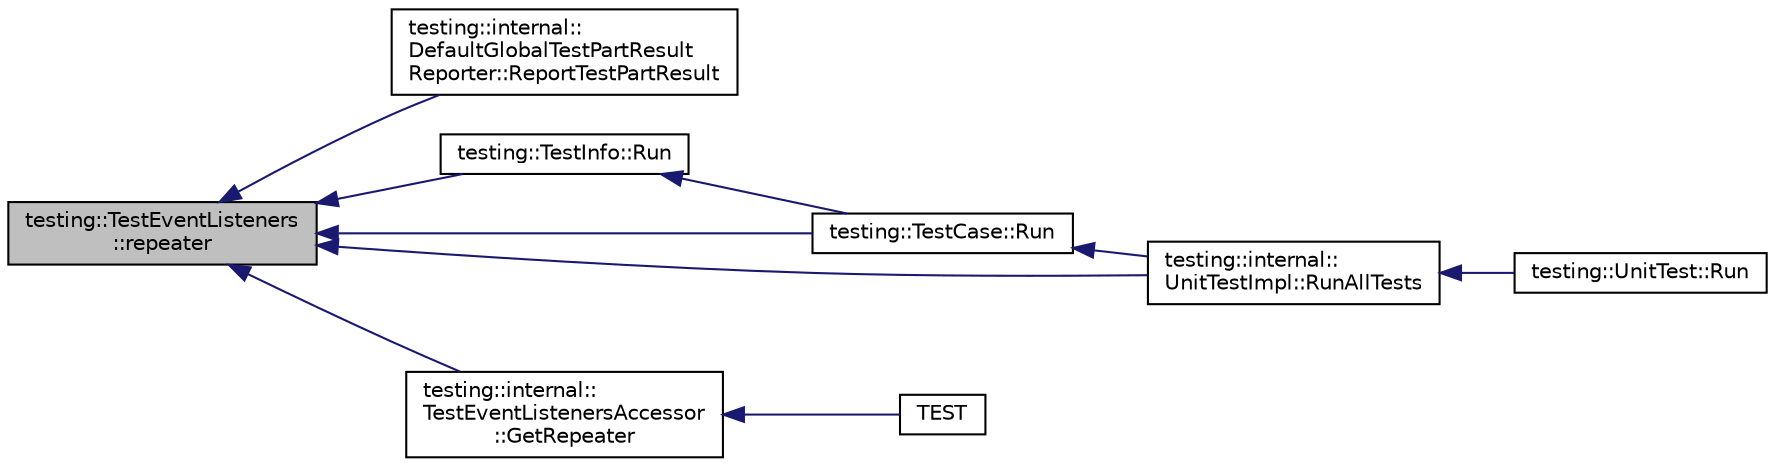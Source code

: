 digraph "testing::TestEventListeners::repeater"
{
  edge [fontname="Helvetica",fontsize="10",labelfontname="Helvetica",labelfontsize="10"];
  node [fontname="Helvetica",fontsize="10",shape=record];
  rankdir="LR";
  Node65 [label="testing::TestEventListeners\l::repeater",height=0.2,width=0.4,color="black", fillcolor="grey75", style="filled", fontcolor="black"];
  Node65 -> Node66 [dir="back",color="midnightblue",fontsize="10",style="solid",fontname="Helvetica"];
  Node66 [label="testing::internal::\lDefaultGlobalTestPartResult\lReporter::ReportTestPartResult",height=0.2,width=0.4,color="black", fillcolor="white", style="filled",URL="$d5/d5b/classtesting_1_1internal_1_1_default_global_test_part_result_reporter.html#a6081576a23b964cfecab1e424d8044fc"];
  Node65 -> Node67 [dir="back",color="midnightblue",fontsize="10",style="solid",fontname="Helvetica"];
  Node67 [label="testing::TestInfo::Run",height=0.2,width=0.4,color="black", fillcolor="white", style="filled",URL="$d1/d79/classtesting_1_1_test_info.html#ade784915e9be3a01e3a6ef509b77d6c9"];
  Node67 -> Node68 [dir="back",color="midnightblue",fontsize="10",style="solid",fontname="Helvetica"];
  Node68 [label="testing::TestCase::Run",height=0.2,width=0.4,color="black", fillcolor="white", style="filled",URL="$d0/dfa/classtesting_1_1_test_case.html#a6f5b3724cd5a8e446cd48a6150d08cde"];
  Node68 -> Node69 [dir="back",color="midnightblue",fontsize="10",style="solid",fontname="Helvetica"];
  Node69 [label="testing::internal::\lUnitTestImpl::RunAllTests",height=0.2,width=0.4,color="black", fillcolor="white", style="filled",URL="$d7/dda/classtesting_1_1internal_1_1_unit_test_impl.html#a1fb6be9971f4768c4136a05aa9e7e375"];
  Node69 -> Node70 [dir="back",color="midnightblue",fontsize="10",style="solid",fontname="Helvetica"];
  Node70 [label="testing::UnitTest::Run",height=0.2,width=0.4,color="black", fillcolor="white", style="filled",URL="$d7/d47/classtesting_1_1_unit_test.html#a2febc800536b44500565f4c423f359d3"];
  Node65 -> Node68 [dir="back",color="midnightblue",fontsize="10",style="solid",fontname="Helvetica"];
  Node65 -> Node69 [dir="back",color="midnightblue",fontsize="10",style="solid",fontname="Helvetica"];
  Node65 -> Node71 [dir="back",color="midnightblue",fontsize="10",style="solid",fontname="Helvetica"];
  Node71 [label="testing::internal::\lTestEventListenersAccessor\l::GetRepeater",height=0.2,width=0.4,color="black", fillcolor="white", style="filled",URL="$d6/d5c/classtesting_1_1internal_1_1_test_event_listeners_accessor.html#a07c6f8644e509d0f23c0c16a60856387"];
  Node71 -> Node72 [dir="back",color="midnightblue",fontsize="10",style="solid",fontname="Helvetica"];
  Node72 [label="TEST",height=0.2,width=0.4,color="black", fillcolor="white", style="filled",URL="$df/d01/gtest__unittest_8cc.html#a7b39d7fb43a28e8098af85e3ee51eece"];
}
